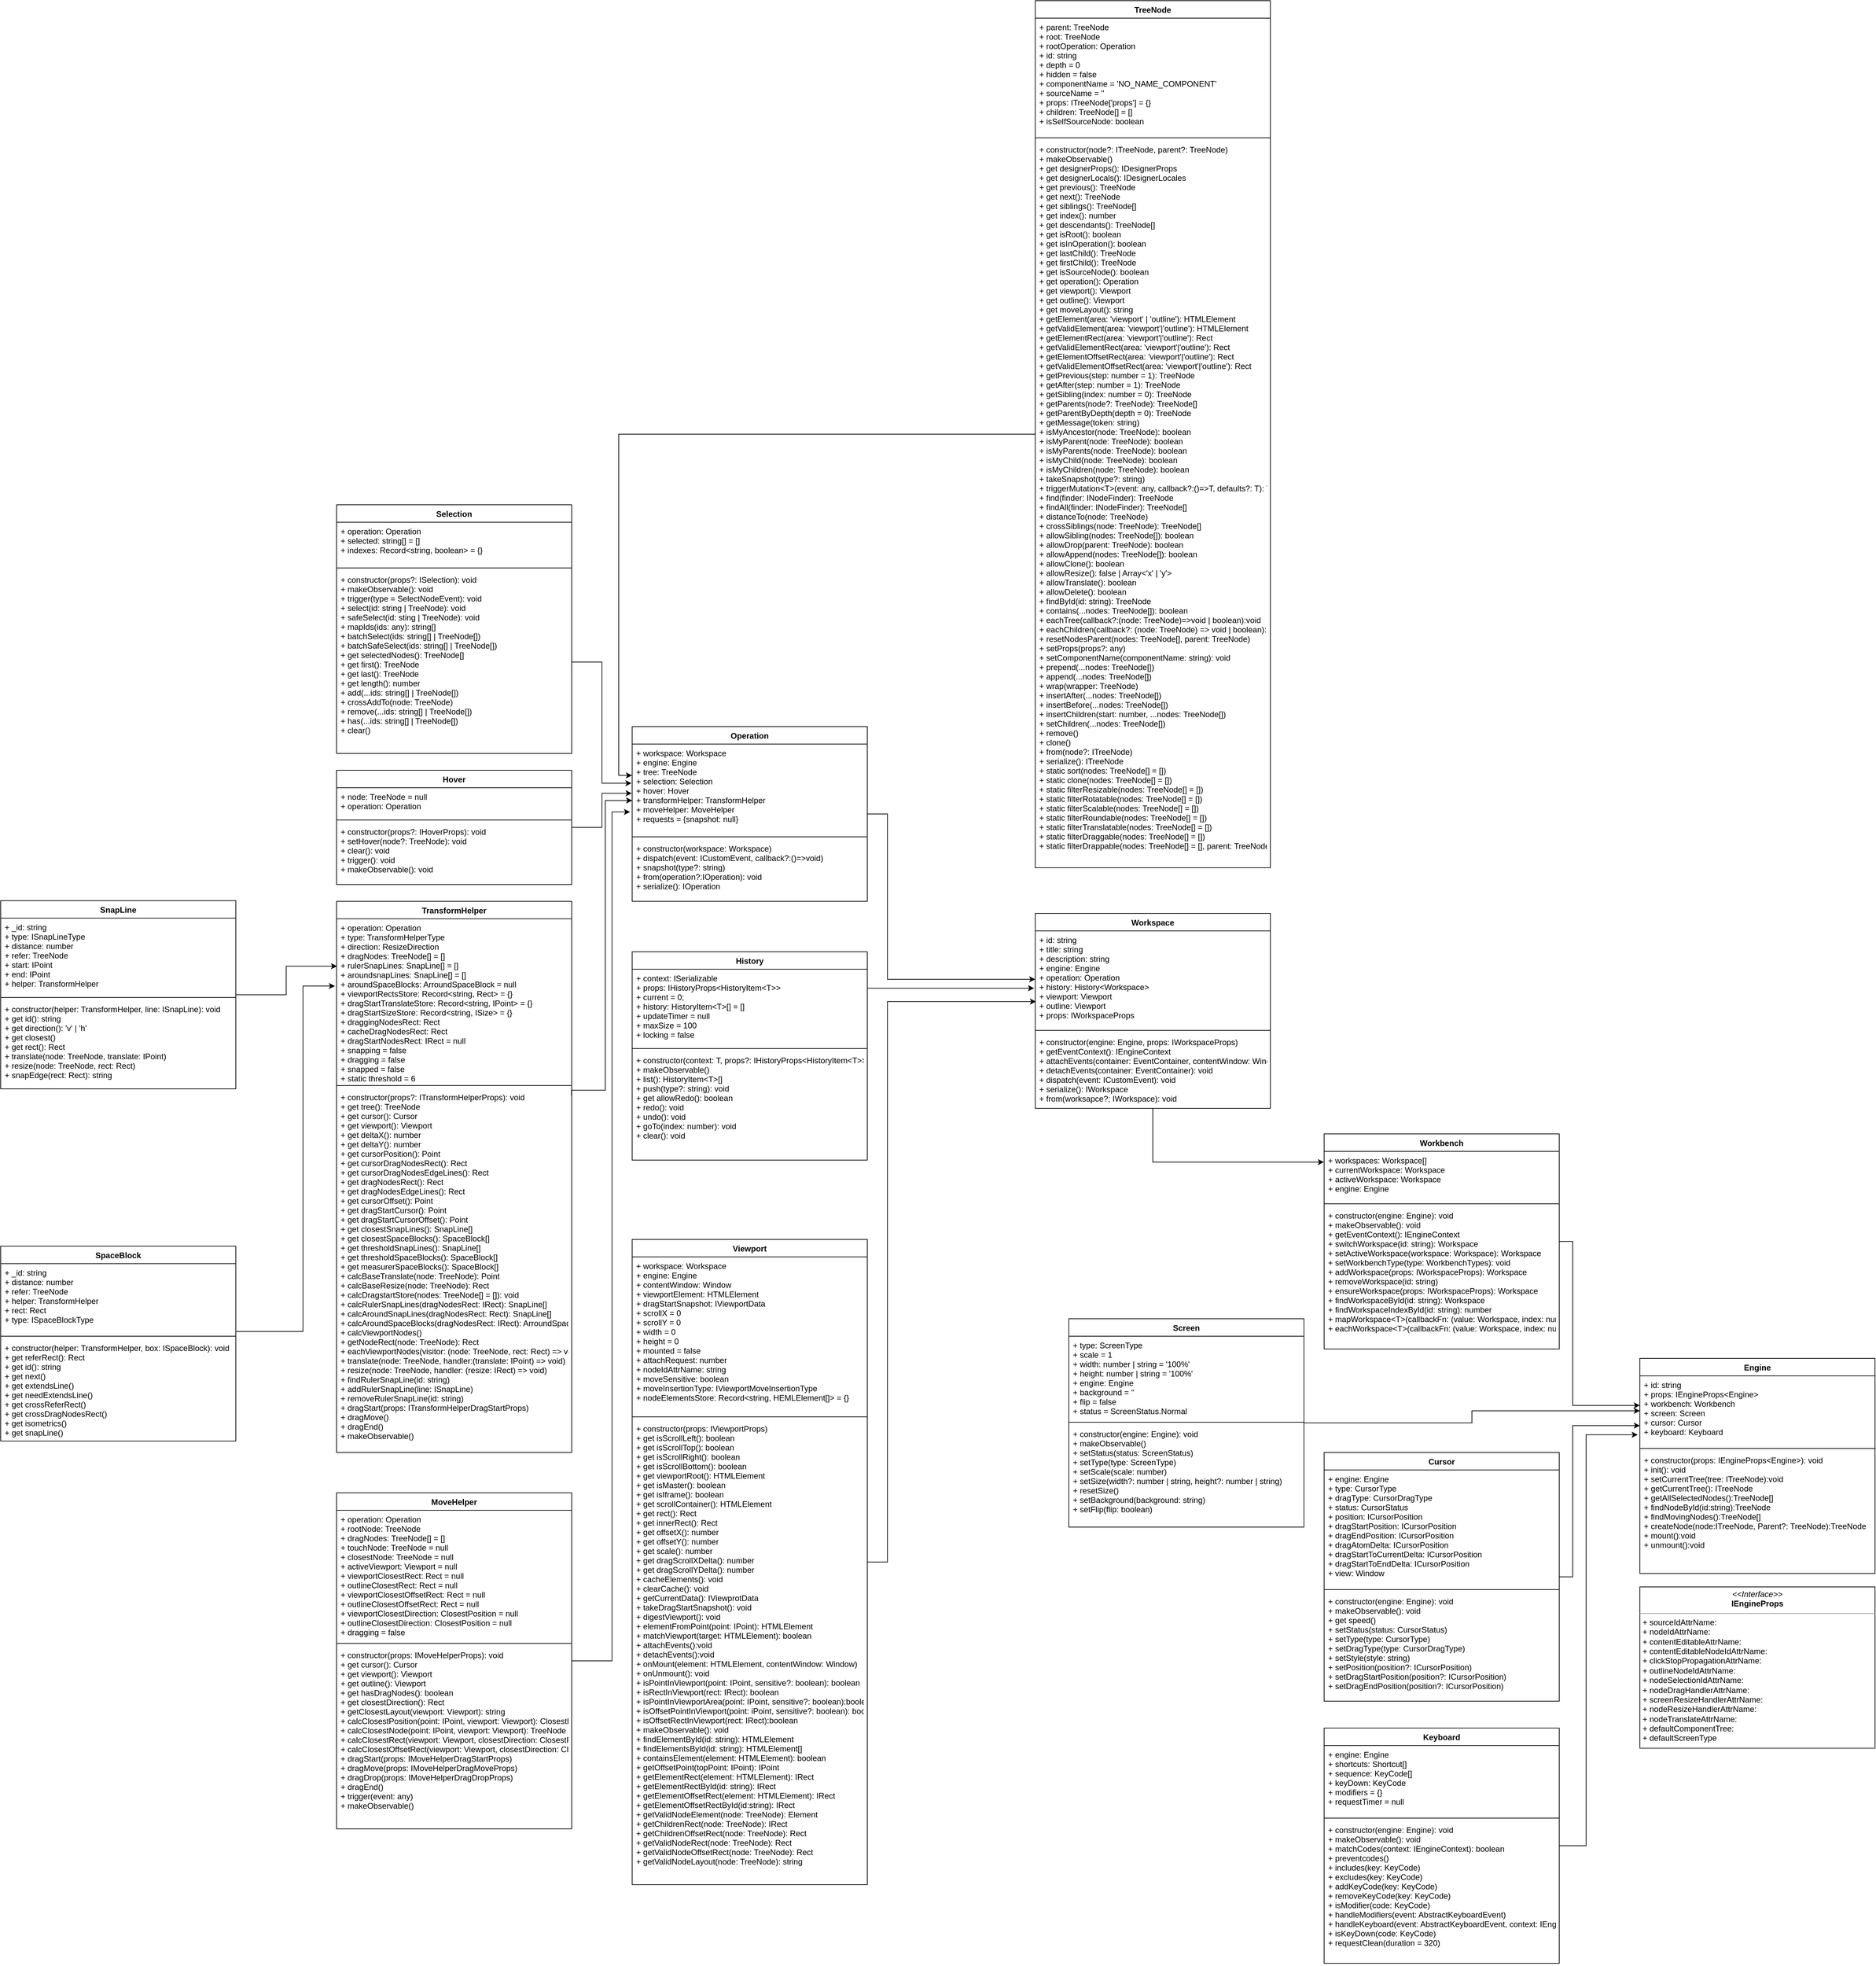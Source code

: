 <mxfile version="20.3.6" type="github">
  <diagram name="Page-1" id="c4acf3e9-155e-7222-9cf6-157b1a14988f">
    <mxGraphModel dx="4349" dy="1711" grid="1" gridSize="10" guides="1" tooltips="1" connect="1" arrows="1" fold="1" page="1" pageScale="1" pageWidth="850" pageHeight="1100" background="none" math="0" shadow="0">
      <root>
        <mxCell id="0" />
        <mxCell id="1" parent="0" />
        <mxCell id="-WdapCe2cPrzoG8TvZG--1" value="Engine" style="swimlane;fontStyle=1;align=center;verticalAlign=top;childLayout=stackLayout;horizontal=1;startSize=26;horizontalStack=0;resizeParent=1;resizeParentMax=0;resizeLast=0;collapsible=1;marginBottom=0;" parent="1" vertex="1">
          <mxGeometry x="-960" y="1000" width="350" height="320" as="geometry">
            <mxRectangle x="290" y="1270" width="80" height="30" as="alternateBounds" />
          </mxGeometry>
        </mxCell>
        <mxCell id="-WdapCe2cPrzoG8TvZG--2" value="+ id: string&#xa;+ props: IEngineProps&lt;Engine&gt;&#xa;+ workbench: Workbench&#xa;+ screen: Screen &#xa;+ cursor: Cursor&#xa;+ keyboard: Keyboard" style="text;strokeColor=none;fillColor=none;align=left;verticalAlign=top;spacingLeft=4;spacingRight=4;overflow=hidden;rotatable=0;points=[[0,0.5],[1,0.5]];portConstraint=eastwest;" parent="-WdapCe2cPrzoG8TvZG--1" vertex="1">
          <mxGeometry y="26" width="350" height="104" as="geometry" />
        </mxCell>
        <mxCell id="-WdapCe2cPrzoG8TvZG--3" value="" style="line;strokeWidth=1;fillColor=none;align=left;verticalAlign=middle;spacingTop=-1;spacingLeft=3;spacingRight=3;rotatable=0;labelPosition=right;points=[];portConstraint=eastwest;" parent="-WdapCe2cPrzoG8TvZG--1" vertex="1">
          <mxGeometry y="130" width="350" height="8" as="geometry" />
        </mxCell>
        <mxCell id="-WdapCe2cPrzoG8TvZG--4" value="+ constructor(props: IEngineProps&lt;Engine&gt;): void&#xa;+ init(): void&#xa;+ setCurrentTree(tree: ITreeNode):void&#xa;+ getCurrentTree(): ITreeNode&#xa;+ getAllSelectedNodes():TreeNode[]&#xa;+ findNodeById(id:string):TreeNode&#xa;+ findMovingNodes():TreeNode[]&#xa;+ createNode(node:ITreeNode, Parent?: TreeNode):TreeNode&#xa;+ mount():void&#xa;+ unmount():void" style="text;strokeColor=none;fillColor=none;align=left;verticalAlign=top;spacingLeft=4;spacingRight=4;overflow=hidden;rotatable=0;points=[[0,0.5],[1,0.5]];portConstraint=eastwest;" parent="-WdapCe2cPrzoG8TvZG--1" vertex="1">
          <mxGeometry y="138" width="350" height="182" as="geometry" />
        </mxCell>
        <mxCell id="-WdapCe2cPrzoG8TvZG--79" style="edgeStyle=orthogonalEdgeStyle;rounded=0;orthogonalLoop=1;jettySize=auto;html=1;entryX=0;entryY=0.423;entryDx=0;entryDy=0;entryPerimeter=0;" parent="1" source="-WdapCe2cPrzoG8TvZG--5" target="-WdapCe2cPrzoG8TvZG--2" edge="1">
          <mxGeometry relative="1" as="geometry">
            <Array as="points">
              <mxPoint x="-1060" y="826" />
              <mxPoint x="-1060" y="1070" />
            </Array>
          </mxGeometry>
        </mxCell>
        <mxCell id="-WdapCe2cPrzoG8TvZG--5" value="Workbench" style="swimlane;fontStyle=1;align=center;verticalAlign=top;childLayout=stackLayout;horizontal=1;startSize=26;horizontalStack=0;resizeParent=1;resizeParentMax=0;resizeLast=0;collapsible=1;marginBottom=0;" parent="1" vertex="1">
          <mxGeometry x="-1430" y="666" width="350" height="320" as="geometry">
            <mxRectangle x="290" y="1270" width="80" height="30" as="alternateBounds" />
          </mxGeometry>
        </mxCell>
        <mxCell id="-WdapCe2cPrzoG8TvZG--6" value="+ workspaces: Workspace[]&#xa;+ currentWorkspace: Workspace&#xa;+ activeWorkspace: Workspace&#xa;+ engine: Engine" style="text;strokeColor=none;fillColor=none;align=left;verticalAlign=top;spacingLeft=4;spacingRight=4;overflow=hidden;rotatable=0;points=[[0,0.5],[1,0.5]];portConstraint=eastwest;" parent="-WdapCe2cPrzoG8TvZG--5" vertex="1">
          <mxGeometry y="26" width="350" height="74" as="geometry" />
        </mxCell>
        <mxCell id="-WdapCe2cPrzoG8TvZG--7" value="" style="line;strokeWidth=1;fillColor=none;align=left;verticalAlign=middle;spacingTop=-1;spacingLeft=3;spacingRight=3;rotatable=0;labelPosition=right;points=[];portConstraint=eastwest;" parent="-WdapCe2cPrzoG8TvZG--5" vertex="1">
          <mxGeometry y="100" width="350" height="8" as="geometry" />
        </mxCell>
        <mxCell id="-WdapCe2cPrzoG8TvZG--8" value="+ constructor(engine: Engine): void&#xa;+ makeObservable(): void&#xa;+ getEventContext(): IEngineContext&#xa;+ switchWorkspace(id: string): Workspace&#xa;+ setActiveWorkspace(workspace: Workspace): Workspace&#xa;+ setWorkbenchType(type: WorkbenchTypes): void&#xa;+ addWorkspace(props: IWorkspaceProps): Workspace&#xa;+ removeWorkspace(id: string)&#xa;+ ensureWorkspace(props: IWorkspaceProps): Workspace&#xa;+ findWorkspaceById(id: string): Workspace&#xa;+ findWorkspaceIndexById(id: string): number&#xa;+ mapWorkspace&lt;T&gt;(callbackFn: (value: Workspace, index: number) =&gt; T): T[]&#xa;+ eachWorkspace&lt;T&gt;(callbackFn: (value: Workspace, index: number) =&gt; T)" style="text;strokeColor=none;fillColor=none;align=left;verticalAlign=top;spacingLeft=4;spacingRight=4;overflow=hidden;rotatable=0;points=[[0,0.5],[1,0.5]];portConstraint=eastwest;" parent="-WdapCe2cPrzoG8TvZG--5" vertex="1">
          <mxGeometry y="108" width="350" height="212" as="geometry" />
        </mxCell>
        <mxCell id="-WdapCe2cPrzoG8TvZG--50" style="edgeStyle=orthogonalEdgeStyle;rounded=0;orthogonalLoop=1;jettySize=auto;html=1;entryX=-0.001;entryY=0.216;entryDx=0;entryDy=0;entryPerimeter=0;" parent="1" source="-WdapCe2cPrzoG8TvZG--9" target="-WdapCe2cPrzoG8TvZG--6" edge="1">
          <mxGeometry relative="1" as="geometry" />
        </mxCell>
        <mxCell id="-WdapCe2cPrzoG8TvZG--9" value="Workspace" style="swimlane;fontStyle=1;align=center;verticalAlign=top;childLayout=stackLayout;horizontal=1;startSize=26;horizontalStack=0;resizeParent=1;resizeParentMax=0;resizeLast=0;collapsible=1;marginBottom=0;" parent="1" vertex="1">
          <mxGeometry x="-1860" y="338" width="350" height="290" as="geometry">
            <mxRectangle x="290" y="1270" width="80" height="30" as="alternateBounds" />
          </mxGeometry>
        </mxCell>
        <mxCell id="-WdapCe2cPrzoG8TvZG--10" value="+ id: string&#xa;+ title: string&#xa;+ description: string&#xa;+ engine: Engine&#xa;+ operation: Operation&#xa;+ history: History&lt;Workspace&gt;&#xa;+ viewport: Viewport&#xa;+ outline: Viewport&#xa;+ props: IWorkspaceProps" style="text;strokeColor=none;fillColor=none;align=left;verticalAlign=top;spacingLeft=4;spacingRight=4;overflow=hidden;rotatable=0;points=[[0,0.5],[1,0.5]];portConstraint=eastwest;" parent="-WdapCe2cPrzoG8TvZG--9" vertex="1">
          <mxGeometry y="26" width="350" height="144" as="geometry" />
        </mxCell>
        <mxCell id="-WdapCe2cPrzoG8TvZG--11" value="" style="line;strokeWidth=1;fillColor=none;align=left;verticalAlign=middle;spacingTop=-1;spacingLeft=3;spacingRight=3;rotatable=0;labelPosition=right;points=[];portConstraint=eastwest;" parent="-WdapCe2cPrzoG8TvZG--9" vertex="1">
          <mxGeometry y="170" width="350" height="8" as="geometry" />
        </mxCell>
        <mxCell id="-WdapCe2cPrzoG8TvZG--12" value="+ constructor(engine: Engine, props: IWorkspaceProps)&#xa;+ getEventContext(): IEngineContext&#xa;+ attachEvents(container: EventContainer, contentWindow: Window): void&#xa;+ detachEvents(container: EventContainer): void&#xa;+ dispatch(event: ICustomEvent): void&#xa;+ serialize(): IWorkspace&#xa;+ from(worksapce?; IWorkspace): void" style="text;strokeColor=none;fillColor=none;align=left;verticalAlign=top;spacingLeft=4;spacingRight=4;overflow=hidden;rotatable=0;points=[[0,0.5],[1,0.5]];portConstraint=eastwest;" parent="-WdapCe2cPrzoG8TvZG--9" vertex="1">
          <mxGeometry y="178" width="350" height="112" as="geometry" />
        </mxCell>
        <mxCell id="-WdapCe2cPrzoG8TvZG--48" style="edgeStyle=orthogonalEdgeStyle;rounded=0;orthogonalLoop=1;jettySize=auto;html=1;entryX=0.003;entryY=0.73;entryDx=0;entryDy=0;entryPerimeter=0;" parent="1" source="-WdapCe2cPrzoG8TvZG--13" target="-WdapCe2cPrzoG8TvZG--10" edge="1">
          <mxGeometry relative="1" as="geometry">
            <Array as="points">
              <mxPoint x="-2080" y="1303" />
              <mxPoint x="-2080" y="469" />
            </Array>
          </mxGeometry>
        </mxCell>
        <mxCell id="-WdapCe2cPrzoG8TvZG--13" value="Viewport" style="swimlane;fontStyle=1;align=center;verticalAlign=top;childLayout=stackLayout;horizontal=1;startSize=26;horizontalStack=0;resizeParent=1;resizeParentMax=0;resizeLast=0;collapsible=1;marginBottom=0;" parent="1" vertex="1">
          <mxGeometry x="-2460" y="823" width="350" height="960" as="geometry">
            <mxRectangle x="-2050" y="120" width="80" height="30" as="alternateBounds" />
          </mxGeometry>
        </mxCell>
        <mxCell id="-WdapCe2cPrzoG8TvZG--14" value="+ workspace: Workspace&#xa;+ engine: Engine&#xa;+ contentWindow: Window&#xa;+ viewportElement: HTMLElement&#xa;+ dragStartSnapshot: IViewportData&#xa;+ scrollX = 0&#xa;+ scrollY = 0&#xa;+ width = 0&#xa;+ height = 0&#xa;+ mounted = false&#xa;+ attachRequest: number&#xa;+ nodeIdAttrName: string&#xa;+ moveSensitive: boolean&#xa;+ moveInsertionType: IViewportMoveInsertionType&#xa;+ nodeElementsStore: Record&lt;string, HEMLElement[]&gt; = {}" style="text;strokeColor=none;fillColor=none;align=left;verticalAlign=top;spacingLeft=4;spacingRight=4;overflow=hidden;rotatable=0;points=[[0,0.5],[1,0.5]];portConstraint=eastwest;" parent="-WdapCe2cPrzoG8TvZG--13" vertex="1">
          <mxGeometry y="26" width="350" height="234" as="geometry" />
        </mxCell>
        <mxCell id="-WdapCe2cPrzoG8TvZG--15" value="" style="line;strokeWidth=1;fillColor=none;align=left;verticalAlign=middle;spacingTop=-1;spacingLeft=3;spacingRight=3;rotatable=0;labelPosition=right;points=[];portConstraint=eastwest;" parent="-WdapCe2cPrzoG8TvZG--13" vertex="1">
          <mxGeometry y="260" width="350" height="8" as="geometry" />
        </mxCell>
        <mxCell id="-WdapCe2cPrzoG8TvZG--16" value="+ constructor(props: IViewportProps)&#xa;+ get isScrollLeft(): boolean&#xa;+ get isScrollTop(): boolean&#xa;+ get isScrollRight(): boolean&#xa;+ get isScrollBottom(): boolean&#xa;+ get viewportRoot(): HTMLElement&#xa;+ get isMaster(): boolean&#xa;+ get isIframe(): boolean&#xa;+ get scrollContainer(): HTMLElement&#xa;+ get rect(): Rect&#xa;+ get innerRect(): Rect&#xa;+ get offsetX(): number&#xa;+ get offsetY(): number&#xa;+ get scale(): number&#xa;+ get dragScrollXDelta(): number&#xa;+ get dragScrollYDelta(): number&#xa;+ cacheElements(): void&#xa;+ clearCache(): void&#xa;+ getCurrentData(): IViewprotData&#xa;+ takeDragStartSnapshot(): void&#xa;+ digestViewport(): void&#xa;+ elementFromPoint(point: IPoint): HTMLElement&#xa;+ matchViewport(target: HTMLElement): boolean&#xa;+ attachEvents():void&#xa;+ detachEvents():void&#xa;+ onMount(element: HTMLElement, contentWindow: Window)&#xa;+ onUnmount(): void&#xa;+ isPointInViewport(point: IPoint, sensitive?: boolean): boolean&#xa;+ isRectInViewport(rect: IRect): boolean&#xa;+ isPointInViewportArea(point: IPoint, sensitive?: boolean):boolean&#xa;+ isOffsetPointInViewport(point: iPoint, sensitive?: boolean): boolean&#xa;+ isOffsetRectInViewport(rect: IRect):boolean&#xa;+ makeObservable(): void&#xa;+ findElementById(id: string): HTMLElement&#xa;+ findElementsById(id: string): HTMLElement[]&#xa;+ containsElement(element: HTMLElement): boolean&#xa;+ getOffsetPoint(topPoint: IPoint): IPoint&#xa;+ getElementRect(element: HTMLElement): IRect&#xa;+ getElementRectById(id: string): IRect&#xa;+ getElementOffsetRect(element: HTMLElement): IRect&#xa;+ getElementOffsetRectById(id:string): IRect&#xa;+ getValidNodeElement(node: TreeNode): Element&#xa;+ getChildrenRect(node: TreeNode): IRect&#xa;+ getChildrenOffsetRect(node: TreeNode): Rect&#xa;+ getValidNodeRect(node: TreeNode): Rect&#xa;+ getValidNodeOffsetRect(node: TreeNode): Rect&#xa;+ getValidNodeLayout(node: TreeNode): string" style="text;strokeColor=none;fillColor=none;align=left;verticalAlign=top;spacingLeft=4;spacingRight=4;overflow=hidden;rotatable=0;points=[[0,0.5],[1,0.5]];portConstraint=eastwest;" parent="-WdapCe2cPrzoG8TvZG--13" vertex="1">
          <mxGeometry y="268" width="350" height="692" as="geometry" />
        </mxCell>
        <mxCell id="-WdapCe2cPrzoG8TvZG--46" style="edgeStyle=orthogonalEdgeStyle;rounded=0;orthogonalLoop=1;jettySize=auto;html=1;entryX=0;entryY=0.5;entryDx=0;entryDy=0;" parent="1" source="-WdapCe2cPrzoG8TvZG--17" target="-WdapCe2cPrzoG8TvZG--10" edge="1">
          <mxGeometry relative="1" as="geometry">
            <Array as="points">
              <mxPoint x="-2080" y="190" />
              <mxPoint x="-2080" y="436" />
            </Array>
          </mxGeometry>
        </mxCell>
        <mxCell id="-WdapCe2cPrzoG8TvZG--17" value="Operation" style="swimlane;fontStyle=1;align=center;verticalAlign=top;childLayout=stackLayout;horizontal=1;startSize=26;horizontalStack=0;resizeParent=1;resizeParentMax=0;resizeLast=0;collapsible=1;marginBottom=0;" parent="1" vertex="1">
          <mxGeometry x="-2460" y="60" width="350" height="260" as="geometry">
            <mxRectangle x="290" y="1270" width="80" height="30" as="alternateBounds" />
          </mxGeometry>
        </mxCell>
        <mxCell id="-WdapCe2cPrzoG8TvZG--18" value="+ workspace: Workspace&#xa;+ engine: Engine&#xa;+ tree: TreeNode&#xa;+ selection: Selection&#xa;+ hover: Hover&#xa;+ transformHelper: TransformHelper&#xa;+ moveHelper: MoveHelper&#xa;+ requests = {snapshot: null}" style="text;strokeColor=none;fillColor=none;align=left;verticalAlign=top;spacingLeft=4;spacingRight=4;overflow=hidden;rotatable=0;points=[[0,0.5],[1,0.5]];portConstraint=eastwest;" parent="-WdapCe2cPrzoG8TvZG--17" vertex="1">
          <mxGeometry y="26" width="350" height="134" as="geometry" />
        </mxCell>
        <mxCell id="-WdapCe2cPrzoG8TvZG--19" value="" style="line;strokeWidth=1;fillColor=none;align=left;verticalAlign=middle;spacingTop=-1;spacingLeft=3;spacingRight=3;rotatable=0;labelPosition=right;points=[];portConstraint=eastwest;" parent="-WdapCe2cPrzoG8TvZG--17" vertex="1">
          <mxGeometry y="160" width="350" height="8" as="geometry" />
        </mxCell>
        <mxCell id="-WdapCe2cPrzoG8TvZG--20" value="+ constructor(workspace: Workspace)&#xa;+ dispatch(event: ICustomEvent, callback?:()=&gt;void)&#xa;+ snapshot(type?: string)&#xa;+ from(operation?:IOperation): void&#xa;+ serialize(): IOperation" style="text;strokeColor=none;fillColor=none;align=left;verticalAlign=top;spacingLeft=4;spacingRight=4;overflow=hidden;rotatable=0;points=[[0,0.5],[1,0.5]];portConstraint=eastwest;" parent="-WdapCe2cPrzoG8TvZG--17" vertex="1">
          <mxGeometry y="168" width="350" height="92" as="geometry" />
        </mxCell>
        <mxCell id="-WdapCe2cPrzoG8TvZG--47" style="edgeStyle=orthogonalEdgeStyle;rounded=0;orthogonalLoop=1;jettySize=auto;html=1;entryX=-0.005;entryY=0.592;entryDx=0;entryDy=0;entryPerimeter=0;" parent="1" source="-WdapCe2cPrzoG8TvZG--21" target="-WdapCe2cPrzoG8TvZG--10" edge="1">
          <mxGeometry relative="1" as="geometry">
            <Array as="points">
              <mxPoint x="-1985" y="450" />
            </Array>
          </mxGeometry>
        </mxCell>
        <mxCell id="-WdapCe2cPrzoG8TvZG--21" value="History" style="swimlane;fontStyle=1;align=center;verticalAlign=top;childLayout=stackLayout;horizontal=1;startSize=26;horizontalStack=0;resizeParent=1;resizeParentMax=0;resizeLast=0;collapsible=1;marginBottom=0;" parent="1" vertex="1">
          <mxGeometry x="-2460" y="395" width="350" height="310" as="geometry">
            <mxRectangle x="290" y="1270" width="80" height="30" as="alternateBounds" />
          </mxGeometry>
        </mxCell>
        <mxCell id="-WdapCe2cPrzoG8TvZG--22" value="+ context: ISerializable&#xa;+ props: IHistoryProps&lt;HistoryItem&lt;T&gt;&gt;&#xa;+ current = 0;&#xa;+ history: HistoryItem&lt;T&gt;[] = []&#xa;+ updateTimer = null&#xa;+ maxSize = 100&#xa;+ locking = false" style="text;strokeColor=none;fillColor=none;align=left;verticalAlign=top;spacingLeft=4;spacingRight=4;overflow=hidden;rotatable=0;points=[[0,0.5],[1,0.5]];portConstraint=eastwest;" parent="-WdapCe2cPrzoG8TvZG--21" vertex="1">
          <mxGeometry y="26" width="350" height="114" as="geometry" />
        </mxCell>
        <mxCell id="-WdapCe2cPrzoG8TvZG--23" value="" style="line;strokeWidth=1;fillColor=none;align=left;verticalAlign=middle;spacingTop=-1;spacingLeft=3;spacingRight=3;rotatable=0;labelPosition=right;points=[];portConstraint=eastwest;" parent="-WdapCe2cPrzoG8TvZG--21" vertex="1">
          <mxGeometry y="140" width="350" height="8" as="geometry" />
        </mxCell>
        <mxCell id="-WdapCe2cPrzoG8TvZG--24" value="+ constructor(context: T, props?: IHistoryProps&lt;HistoryItem&lt;T&gt;&gt;)&#xa;+ makeObservable()&#xa;+ list(): HistoryItem&lt;T&gt;[]&#xa;+ push(type?: string): void&#xa;+ get allowRedo(): boolean&#xa;+ redo(): void&#xa;+ undo(): void&#xa;+ goTo(index: number): void&#xa;+ clear(): void" style="text;strokeColor=none;fillColor=none;align=left;verticalAlign=top;spacingLeft=4;spacingRight=4;overflow=hidden;rotatable=0;points=[[0,0.5],[1,0.5]];portConstraint=eastwest;" parent="-WdapCe2cPrzoG8TvZG--21" vertex="1">
          <mxGeometry y="148" width="350" height="162" as="geometry" />
        </mxCell>
        <mxCell id="-WdapCe2cPrzoG8TvZG--78" style="edgeStyle=orthogonalEdgeStyle;rounded=0;orthogonalLoop=1;jettySize=auto;html=1;entryX=-0.001;entryY=0.348;entryDx=0;entryDy=0;entryPerimeter=0;" parent="1" source="-WdapCe2cPrzoG8TvZG--25" target="-WdapCe2cPrzoG8TvZG--18" edge="1">
          <mxGeometry relative="1" as="geometry" />
        </mxCell>
        <mxCell id="-WdapCe2cPrzoG8TvZG--25" value="TreeNode" style="swimlane;fontStyle=1;align=center;verticalAlign=top;childLayout=stackLayout;horizontal=1;startSize=26;horizontalStack=0;resizeParent=1;resizeParentMax=0;resizeLast=0;collapsible=1;marginBottom=0;" parent="1" vertex="1">
          <mxGeometry x="-1860" y="-1020" width="350" height="1290" as="geometry">
            <mxRectangle x="290" y="1270" width="80" height="30" as="alternateBounds" />
          </mxGeometry>
        </mxCell>
        <mxCell id="-WdapCe2cPrzoG8TvZG--26" value="+ parent: TreeNode&#xa;+ root: TreeNode&#xa;+ rootOperation: Operation&#xa;+ id: string&#xa;+ depth = 0&#xa;+ hidden = false&#xa;+ componentName = &#39;NO_NAME_COMPONENT&#39;&#xa;+ sourceName = &#39;&#39;&#xa;+ props: ITreeNode[&#39;props&#39;] = {}&#xa;+ children: TreeNode[] = []&#xa;+ isSelfSourceNode: boolean" style="text;strokeColor=none;fillColor=none;align=left;verticalAlign=top;spacingLeft=4;spacingRight=4;overflow=hidden;rotatable=0;points=[[0,0.5],[1,0.5]];portConstraint=eastwest;" parent="-WdapCe2cPrzoG8TvZG--25" vertex="1">
          <mxGeometry y="26" width="350" height="174" as="geometry" />
        </mxCell>
        <mxCell id="-WdapCe2cPrzoG8TvZG--27" value="" style="line;strokeWidth=1;fillColor=none;align=left;verticalAlign=middle;spacingTop=-1;spacingLeft=3;spacingRight=3;rotatable=0;labelPosition=right;points=[];portConstraint=eastwest;" parent="-WdapCe2cPrzoG8TvZG--25" vertex="1">
          <mxGeometry y="200" width="350" height="8" as="geometry" />
        </mxCell>
        <mxCell id="-WdapCe2cPrzoG8TvZG--28" value="+ constructor(node?: ITreeNode, parent?: TreeNode)&#xa;+ makeObservable()&#xa;+ get designerProps(): IDesignerProps&#xa;+ get designerLocals(): IDesignerLocales&#xa;+ get previous(): TreeNode&#xa;+ get next(): TreeNode&#xa;+ get siblings(): TreeNode[]&#xa;+ get index(): number&#xa;+ get descendants(): TreeNode[]&#xa;+ get isRoot(): boolean&#xa;+ get isInOperation(): boolean&#xa;+ get lastChild(): TreeNode&#xa;+ get firstChild(): TreeNode&#xa;+ get isSourceNode(): boolean&#xa;+ get operation(): Operation&#xa;+ get viewport(): Viewport&#xa;+ get outline(): Viewport&#xa;+ get moveLayout(): string&#xa;+ getElement(area: &#39;viewport&#39; | &#39;outline&#39;): HTMLElement&#xa;+ getValidElement(area: &#39;viewport&#39;|&#39;outline&#39;): HTMLElement&#xa;+ getElementRect(area: &#39;viewport&#39;|&#39;outline&#39;): Rect&#xa;+ getValidElementRect(area: &#39;viewport&#39;|&#39;outline&#39;): Rect&#xa;+ getElementOffsetRect(area: &#39;viewport&#39;|&#39;outline&#39;): Rect&#xa;+ getValidElementOffsetRect(area: &#39;viewport&#39;|&#39;outline&#39;): Rect&#xa;+ getPrevious(step: number = 1): TreeNode&#xa;+ getAfter(step: number = 1): TreeNode&#xa;+ getSibling(index: number = 0): TreeNode&#xa;+ getParents(node?: TreeNode): TreeNode[]&#xa;+ getParentByDepth(depth = 0): TreeNode&#xa;+ getMessage(token: string)&#xa;+ isMyAncestor(node: TreeNode): boolean&#xa;+ isMyParent(node: TreeNode): boolean&#xa;+ isMyParents(node: TreeNode): boolean&#xa;+ isMyChild(node: TreeNode): boolean&#xa;+ isMyChildren(node: TreeNode): boolean&#xa;+ takeSnapshot(type?: string)&#xa;+ triggerMutation&lt;T&gt;(event: any, callback?:()=&gt;T, defaults?: T): T&#xa;+ find(finder: INodeFinder): TreeNode&#xa;+ findAll(finder: INodeFinder): TreeNode[]&#xa;+ distanceTo(node: TreeNode)&#xa;+ crossSiblings(node: TreeNode): TreeNode[]&#xa;+ allowSibling(nodes: TreeNode[]): boolean&#xa;+ allowDrop(parent: TreeNode): boolean&#xa;+ allowAppend(nodes: TreeNode[]): boolean&#xa;+ allowClone(): boolean&#xa;+ allowResize(): false | Array&lt;&#39;x&#39; | &#39;y&#39;&gt;&#xa;+ allowTranslate(): boolean&#xa;+ allowDelete(): boolean&#xa;+ findById(id: string): TreeNode&#xa;+ contains(...nodes: TreeNode[]): boolean&#xa;+ eachTree(callback?:(node: TreeNode)=&gt;void | boolean):void&#xa;+ eachChildren(callback?: (node: TreeNode) =&gt; void | boolean): void&#xa;+ resetNodesParent(nodes: TreeNode[], parent: TreeNode)&#xa;+ setProps(props?: any)&#xa;+ setComponentName(componentName: string): void&#xa;+ prepend(...nodes: TreeNode[])&#xa;+ append(...nodes: TreeNode[])&#xa;+ wrap(wrapper: TreeNode)&#xa;+ insertAfter(...nodes: TreeNode[])&#xa;+ insertBefore(...nodes: TreeNode[])&#xa;+ insertChildren(start: number, ...nodes: TreeNode[])&#xa;+ setChildren(...nodes: TreeNode[])&#xa;+ remove()&#xa;+ clone()&#xa;+ from(node?: ITreeNode)&#xa;+ serialize(): ITreeNode&#xa;+ static sort(nodes: TreeNode[] = [])&#xa;+ static clone(nodes: TreeNode[] = [])&#xa;+ static filterResizable(nodes: TreeNode[] = [])&#xa;+ static filterRotatable(nodes: TreeNode[] = [])&#xa;+ static filterScalable(nodes: TreeNode[] = [])&#xa;+ static filterRoundable(nodes: TreeNode[] = [])&#xa;+ static filterTranslatable(nodes: TreeNode[] = [])&#xa;+ static filterDraggable(nodes: TreeNode[] = [])&#xa;+ static filterDrappable(nodes: TreeNode[] = [], parent: TreeNode)" style="text;strokeColor=none;fillColor=none;align=left;verticalAlign=top;spacingLeft=4;spacingRight=4;overflow=hidden;rotatable=0;points=[[0,0.5],[1,0.5]];portConstraint=eastwest;" parent="-WdapCe2cPrzoG8TvZG--25" vertex="1">
          <mxGeometry y="208" width="350" height="1082" as="geometry" />
        </mxCell>
        <mxCell id="-WdapCe2cPrzoG8TvZG--29" value="Selection" style="swimlane;fontStyle=1;align=center;verticalAlign=top;childLayout=stackLayout;horizontal=1;startSize=26;horizontalStack=0;resizeParent=1;resizeParentMax=0;resizeLast=0;collapsible=1;marginBottom=0;" parent="1" vertex="1">
          <mxGeometry x="-2900" y="-270" width="350" height="370" as="geometry">
            <mxRectangle x="290" y="1270" width="80" height="30" as="alternateBounds" />
          </mxGeometry>
        </mxCell>
        <mxCell id="-WdapCe2cPrzoG8TvZG--30" value="+ operation: Operation&#xa;+ selected: string[] = []&#xa;+ indexes: Record&lt;string, boolean&gt; = {}" style="text;strokeColor=none;fillColor=none;align=left;verticalAlign=top;spacingLeft=4;spacingRight=4;overflow=hidden;rotatable=0;points=[[0,0.5],[1,0.5]];portConstraint=eastwest;" parent="-WdapCe2cPrzoG8TvZG--29" vertex="1">
          <mxGeometry y="26" width="350" height="64" as="geometry" />
        </mxCell>
        <mxCell id="-WdapCe2cPrzoG8TvZG--31" value="" style="line;strokeWidth=1;fillColor=none;align=left;verticalAlign=middle;spacingTop=-1;spacingLeft=3;spacingRight=3;rotatable=0;labelPosition=right;points=[];portConstraint=eastwest;" parent="-WdapCe2cPrzoG8TvZG--29" vertex="1">
          <mxGeometry y="90" width="350" height="8" as="geometry" />
        </mxCell>
        <mxCell id="-WdapCe2cPrzoG8TvZG--32" value="+ constructor(props?: ISelection): void&#xa;+ makeObservable(): void&#xa;+ trigger(type = SelectNodeEvent): void&#xa;+ select(id: string | TreeNode): void&#xa;+ safeSelect(id: sting | TreeNode): void&#xa;+ mapIds(ids: any): string[]&#xa;+ batchSelect(ids: string[] | TreeNode[])&#xa;+ batchSafeSelect(ids: string[] | TreeNode[])&#xa;+ get selectedNodes(): TreeNode[]&#xa;+ get first(): TreeNode&#xa;+ get last(): TreeNode&#xa;+ get length(): number&#xa;+ add(...ids: string[] | TreeNode[])&#xa;+ crossAddTo(node: TreeNode)&#xa;+ remove(...ids: string[] | TreeNode[])&#xa;+ has(...ids: string[] | TreeNode[])&#xa;+ clear()&#xa;" style="text;strokeColor=none;fillColor=none;align=left;verticalAlign=top;spacingLeft=4;spacingRight=4;overflow=hidden;rotatable=0;points=[[0,0.5],[1,0.5]];portConstraint=eastwest;" parent="-WdapCe2cPrzoG8TvZG--29" vertex="1">
          <mxGeometry y="98" width="350" height="272" as="geometry" />
        </mxCell>
        <mxCell id="-WdapCe2cPrzoG8TvZG--42" style="edgeStyle=orthogonalEdgeStyle;rounded=0;orthogonalLoop=1;jettySize=auto;html=1;entryX=-0.002;entryY=0.547;entryDx=0;entryDy=0;entryPerimeter=0;" parent="1" source="-WdapCe2cPrzoG8TvZG--33" target="-WdapCe2cPrzoG8TvZG--18" edge="1">
          <mxGeometry relative="1" as="geometry" />
        </mxCell>
        <mxCell id="-WdapCe2cPrzoG8TvZG--33" value="Hover" style="swimlane;fontStyle=1;align=center;verticalAlign=top;childLayout=stackLayout;horizontal=1;startSize=26;horizontalStack=0;resizeParent=1;resizeParentMax=0;resizeLast=0;collapsible=1;marginBottom=0;" parent="1" vertex="1">
          <mxGeometry x="-2900" y="125" width="350" height="170" as="geometry">
            <mxRectangle x="290" y="1270" width="80" height="30" as="alternateBounds" />
          </mxGeometry>
        </mxCell>
        <mxCell id="-WdapCe2cPrzoG8TvZG--34" value="+ node: TreeNode = null&#xa;+ operation: Operation" style="text;strokeColor=none;fillColor=none;align=left;verticalAlign=top;spacingLeft=4;spacingRight=4;overflow=hidden;rotatable=0;points=[[0,0.5],[1,0.5]];portConstraint=eastwest;" parent="-WdapCe2cPrzoG8TvZG--33" vertex="1">
          <mxGeometry y="26" width="350" height="44" as="geometry" />
        </mxCell>
        <mxCell id="-WdapCe2cPrzoG8TvZG--35" value="" style="line;strokeWidth=1;fillColor=none;align=left;verticalAlign=middle;spacingTop=-1;spacingLeft=3;spacingRight=3;rotatable=0;labelPosition=right;points=[];portConstraint=eastwest;" parent="-WdapCe2cPrzoG8TvZG--33" vertex="1">
          <mxGeometry y="70" width="350" height="8" as="geometry" />
        </mxCell>
        <mxCell id="-WdapCe2cPrzoG8TvZG--36" value="+ constructor(props?: IHoverProps): void&#xa;+ setHover(node?: TreeNode): void&#xa;+ clear(): void&#xa;+ trigger(): void&#xa;+ makeObservable(): void&#xa;&#xa;" style="text;strokeColor=none;fillColor=none;align=left;verticalAlign=top;spacingLeft=4;spacingRight=4;overflow=hidden;rotatable=0;points=[[0,0.5],[1,0.5]];portConstraint=eastwest;" parent="-WdapCe2cPrzoG8TvZG--33" vertex="1">
          <mxGeometry y="78" width="350" height="92" as="geometry" />
        </mxCell>
        <mxCell id="-WdapCe2cPrzoG8TvZG--44" style="edgeStyle=orthogonalEdgeStyle;rounded=0;orthogonalLoop=1;jettySize=auto;html=1;entryX=0;entryY=0.627;entryDx=0;entryDy=0;entryPerimeter=0;exitX=0.999;exitY=0.02;exitDx=0;exitDy=0;exitPerimeter=0;" parent="1" source="-WdapCe2cPrzoG8TvZG--40" target="-WdapCe2cPrzoG8TvZG--18" edge="1">
          <mxGeometry relative="1" as="geometry">
            <Array as="points">
              <mxPoint x="-2550" y="601" />
              <mxPoint x="-2500" y="601" />
              <mxPoint x="-2500" y="170" />
            </Array>
          </mxGeometry>
        </mxCell>
        <mxCell id="-WdapCe2cPrzoG8TvZG--37" value="TransformHelper" style="swimlane;fontStyle=1;align=center;verticalAlign=top;childLayout=stackLayout;horizontal=1;startSize=26;horizontalStack=0;resizeParent=1;resizeParentMax=0;resizeLast=0;collapsible=1;marginBottom=0;" parent="1" vertex="1">
          <mxGeometry x="-2900" y="320" width="350" height="820" as="geometry">
            <mxRectangle x="290" y="1270" width="80" height="30" as="alternateBounds" />
          </mxGeometry>
        </mxCell>
        <mxCell id="-WdapCe2cPrzoG8TvZG--38" value="+ operation: Operation&#xa;+ type: TransformHelperType&#xa;+ direction: ResizeDirection&#xa;+ dragNodes: TreeNode[] = []&#xa;+ rulerSnapLines: SnapLine[] = []&#xa;+ aroundsnapLines: SnapLine[] = []&#xa;+ aroundSpaceBlocks: ArroundSpaceBlock = null&#xa;+ viewportRectsStore: Record&lt;string, Rect&gt; = {}&#xa;+ dragStartTranslateStore: Record&lt;string, IPoint&gt; = {}&#xa;+ dragStartSizeStore: Record&lt;string, ISize&gt; = {}&#xa;+ draggingNodesRect: Rect&#xa;+ cacheDragNodesRect: Rect&#xa;+ dragStartNodesRect: IRect = null&#xa;+ snapping = false&#xa;+ dragging = false&#xa;+ snapped = false&#xa;+ static threshold = 6" style="text;strokeColor=none;fillColor=none;align=left;verticalAlign=top;spacingLeft=4;spacingRight=4;overflow=hidden;rotatable=0;points=[[0,0.5],[1,0.5]];portConstraint=eastwest;" parent="-WdapCe2cPrzoG8TvZG--37" vertex="1">
          <mxGeometry y="26" width="350" height="244" as="geometry" />
        </mxCell>
        <mxCell id="-WdapCe2cPrzoG8TvZG--39" value="" style="line;strokeWidth=1;fillColor=none;align=left;verticalAlign=middle;spacingTop=-1;spacingLeft=3;spacingRight=3;rotatable=0;labelPosition=right;points=[];portConstraint=eastwest;" parent="-WdapCe2cPrzoG8TvZG--37" vertex="1">
          <mxGeometry y="270" width="350" height="8" as="geometry" />
        </mxCell>
        <mxCell id="-WdapCe2cPrzoG8TvZG--40" value="+ constructor(props?: ITransformHelperProps): void&#xa;+ get tree(): TreeNode&#xa;+ get cursor(): Cursor&#xa;+ get viewport(): Viewport&#xa;+ get deltaX(): number&#xa;+ get deltaY(): number&#xa;+ get cursorPosition(): Point&#xa;+ get cursorDragNodesRect(): Rect&#xa;+ get cursorDragNodesEdgeLines(): Rect&#xa;+ get dragNodesRect(): Rect&#xa;+ get dragNodesEdgeLines(): Rect&#xa;+ get cursorOffset(): Point&#xa;+ get dragStartCursor(): Point&#xa;+ get dragStartCursorOffset(): Point&#xa;+ get closestSnapLines(): SnapLine[]&#xa;+ get closestSpaceBlocks(): SpaceBlock[]&#xa;+ get thresholdSnapLines(): SnapLine[]&#xa;+ get thresholdSpaceBlocks(): SpaceBlock[]&#xa;+ get measurerSpaceBlocks(): SpaceBlock[]&#xa;+ calcBaseTranslate(node: TreeNode): Point&#xa;+ calcBaseResize(node: TreeNode): Rect&#xa;+ calcDragstartStore(nodes: TreeNode[] = []): void&#xa;+ calcRulerSnapLines(dragNodesRect: IRect): SnapLine[]&#xa;+ calcAroundSnapLines(dragNodesRect: Rect): SnapLine[]&#xa;+ calcAroundSpaceBlocks(dragNodesRect: IRect): ArroundSpaceBlock&#xa;+ calcViewportNodes()&#xa;+ getNodeRect(node: TreeNode): Rect&#xa;+ eachViewportNodes(visitor: (node: TreeNode, rect: Rect) =&gt; void)&#xa;+ translate(node: TreeNode, handler:(translate: IPoint) =&gt; void)&#xa;+ resize(node: TreeNode, handler: (resize: IRect) =&gt; void)&#xa;+ findRulerSnapLine(id: string)&#xa;+ addRulerSnapLine(line: ISnapLine)&#xa;+ removeRulerSnapLine(id: string)&#xa;+ dragStart(props: ITransformHelperDragStartProps)&#xa;+ dragMove()&#xa;+ dragEnd()&#xa;+ makeObservable()&#xa;&#xa;&#xa;" style="text;strokeColor=none;fillColor=none;align=left;verticalAlign=top;spacingLeft=4;spacingRight=4;overflow=hidden;rotatable=0;points=[[0,0.5],[1,0.5]];portConstraint=eastwest;" parent="-WdapCe2cPrzoG8TvZG--37" vertex="1">
          <mxGeometry y="278" width="350" height="542" as="geometry" />
        </mxCell>
        <mxCell id="-WdapCe2cPrzoG8TvZG--41" style="edgeStyle=orthogonalEdgeStyle;rounded=0;orthogonalLoop=1;jettySize=auto;html=1;entryX=-0.003;entryY=0.435;entryDx=0;entryDy=0;entryPerimeter=0;" parent="1" source="-WdapCe2cPrzoG8TvZG--32" target="-WdapCe2cPrzoG8TvZG--18" edge="1">
          <mxGeometry relative="1" as="geometry">
            <mxPoint x="-2500" y="-36" as="targetPoint" />
          </mxGeometry>
        </mxCell>
        <mxCell id="-WdapCe2cPrzoG8TvZG--56" style="edgeStyle=orthogonalEdgeStyle;rounded=0;orthogonalLoop=1;jettySize=auto;html=1;entryX=-0.009;entryY=0.754;entryDx=0;entryDy=0;entryPerimeter=0;" parent="1" source="-WdapCe2cPrzoG8TvZG--52" target="-WdapCe2cPrzoG8TvZG--18" edge="1">
          <mxGeometry relative="1" as="geometry">
            <Array as="points">
              <mxPoint x="-2490" y="1450" />
              <mxPoint x="-2490" y="187" />
            </Array>
          </mxGeometry>
        </mxCell>
        <mxCell id="-WdapCe2cPrzoG8TvZG--52" value="MoveHelper" style="swimlane;fontStyle=1;align=center;verticalAlign=top;childLayout=stackLayout;horizontal=1;startSize=26;horizontalStack=0;resizeParent=1;resizeParentMax=0;resizeLast=0;collapsible=1;marginBottom=0;" parent="1" vertex="1">
          <mxGeometry x="-2900" y="1200" width="350" height="500" as="geometry">
            <mxRectangle x="290" y="1270" width="80" height="30" as="alternateBounds" />
          </mxGeometry>
        </mxCell>
        <mxCell id="-WdapCe2cPrzoG8TvZG--53" value="+ operation: Operation&#xa;+ rootNode: TreeNode&#xa;+ dragNodes: TreeNode[] = []&#xa;+ touchNode: TreeNode = null&#xa;+ closestNode: TreeNode = null&#xa;+ activeViewport: Viewport = null&#xa;+ viewportClosestRect: Rect = null&#xa;+ outlineClosestRect: Rect = null&#xa;+ viewportClosestOffsetRect: Rect = null&#xa;+ outlineClosestOffsetRect: Rect = null&#xa;+ viewportClosestDirection: ClosestPosition = null&#xa;+ outlineClosestDirection: ClosestPosition = null&#xa;+ dragging = false" style="text;strokeColor=none;fillColor=none;align=left;verticalAlign=top;spacingLeft=4;spacingRight=4;overflow=hidden;rotatable=0;points=[[0,0.5],[1,0.5]];portConstraint=eastwest;" parent="-WdapCe2cPrzoG8TvZG--52" vertex="1">
          <mxGeometry y="26" width="350" height="194" as="geometry" />
        </mxCell>
        <mxCell id="-WdapCe2cPrzoG8TvZG--54" value="" style="line;strokeWidth=1;fillColor=none;align=left;verticalAlign=middle;spacingTop=-1;spacingLeft=3;spacingRight=3;rotatable=0;labelPosition=right;points=[];portConstraint=eastwest;" parent="-WdapCe2cPrzoG8TvZG--52" vertex="1">
          <mxGeometry y="220" width="350" height="8" as="geometry" />
        </mxCell>
        <mxCell id="-WdapCe2cPrzoG8TvZG--55" value="+ constructor(props: IMoveHelperProps): void&#xa;+ get cursor(): Cursor&#xa;+ get viewport(): Viewport &#xa;+ get outline(): Viewport&#xa;+ get hasDragNodes(): boolean&#xa;+ get closestDirection(): Rect&#xa;+ getClosestLayout(viewport: Viewport): string&#xa;+ calcClosestPosition(point: IPoint, viewport: Viewport): ClosestPosition&#xa;+ calcClosestNode(point: IPoint, viewport: Viewport): TreeNode&#xa;+ calcClosestRect(viewport: Viewport, closestDirection: ClosestPosition): Rect&#xa;+ calcClosestOffsetRect(viewport: Viewport, closestDirection: ClosestDirection): Rect&#xa;+ dragStart(props: IMoveHelperDragStartProps)&#xa;+ dragMove(props: IMoveHelperDragMoveProps)&#xa;+ dragDrop(props: IMoveHelperDragDropProps)&#xa;+ dragEnd()&#xa;+ trigger(event: any)&#xa;+ makeObservable()&#xa;&#xa;&#xa;" style="text;strokeColor=none;fillColor=none;align=left;verticalAlign=top;spacingLeft=4;spacingRight=4;overflow=hidden;rotatable=0;points=[[0,0.5],[1,0.5]];portConstraint=eastwest;" parent="-WdapCe2cPrzoG8TvZG--52" vertex="1">
          <mxGeometry y="228" width="350" height="272" as="geometry" />
        </mxCell>
        <mxCell id="-WdapCe2cPrzoG8TvZG--65" style="edgeStyle=orthogonalEdgeStyle;rounded=0;orthogonalLoop=1;jettySize=auto;html=1;entryX=0.002;entryY=0.289;entryDx=0;entryDy=0;entryPerimeter=0;" parent="1" source="-WdapCe2cPrzoG8TvZG--57" target="-WdapCe2cPrzoG8TvZG--38" edge="1">
          <mxGeometry relative="1" as="geometry" />
        </mxCell>
        <mxCell id="-WdapCe2cPrzoG8TvZG--57" value="SnapLine" style="swimlane;fontStyle=1;align=center;verticalAlign=top;childLayout=stackLayout;horizontal=1;startSize=26;horizontalStack=0;resizeParent=1;resizeParentMax=0;resizeLast=0;collapsible=1;marginBottom=0;" parent="1" vertex="1">
          <mxGeometry x="-3400" y="319" width="350" height="280" as="geometry">
            <mxRectangle x="290" y="1270" width="80" height="30" as="alternateBounds" />
          </mxGeometry>
        </mxCell>
        <mxCell id="-WdapCe2cPrzoG8TvZG--58" value="+ _id: string&#xa;+ type: ISnapLineType&#xa;+ distance: number&#xa;+ refer: TreeNode&#xa;+ start: IPoint&#xa;+ end: IPoint&#xa;+ helper: TransformHelper&#xa;" style="text;strokeColor=none;fillColor=none;align=left;verticalAlign=top;spacingLeft=4;spacingRight=4;overflow=hidden;rotatable=0;points=[[0,0.5],[1,0.5]];portConstraint=eastwest;" parent="-WdapCe2cPrzoG8TvZG--57" vertex="1">
          <mxGeometry y="26" width="350" height="114" as="geometry" />
        </mxCell>
        <mxCell id="-WdapCe2cPrzoG8TvZG--59" value="" style="line;strokeWidth=1;fillColor=none;align=left;verticalAlign=middle;spacingTop=-1;spacingLeft=3;spacingRight=3;rotatable=0;labelPosition=right;points=[];portConstraint=eastwest;" parent="-WdapCe2cPrzoG8TvZG--57" vertex="1">
          <mxGeometry y="140" width="350" height="8" as="geometry" />
        </mxCell>
        <mxCell id="-WdapCe2cPrzoG8TvZG--60" value="+ constructor(helper: TransformHelper, line: ISnapLine): void&#xa;+ get id(): string&#xa;+ get direction(): &#39;v&#39; | &#39;h&#39;&#xa;+ get closest()&#xa;+ get rect(): Rect&#xa;+ translate(node: TreeNode, translate: IPoint)&#xa;+ resize(node: TreeNode, rect: Rect)&#xa;+ snapEdge(rect: Rect): string" style="text;strokeColor=none;fillColor=none;align=left;verticalAlign=top;spacingLeft=4;spacingRight=4;overflow=hidden;rotatable=0;points=[[0,0.5],[1,0.5]];portConstraint=eastwest;" parent="-WdapCe2cPrzoG8TvZG--57" vertex="1">
          <mxGeometry y="148" width="350" height="132" as="geometry" />
        </mxCell>
        <mxCell id="-WdapCe2cPrzoG8TvZG--67" style="edgeStyle=orthogonalEdgeStyle;rounded=0;orthogonalLoop=1;jettySize=auto;html=1;entryX=-0.007;entryY=0.41;entryDx=0;entryDy=0;entryPerimeter=0;" parent="1" source="-WdapCe2cPrzoG8TvZG--61" target="-WdapCe2cPrzoG8TvZG--38" edge="1">
          <mxGeometry relative="1" as="geometry">
            <Array as="points">
              <mxPoint x="-2950" y="960" />
              <mxPoint x="-2950" y="446" />
            </Array>
          </mxGeometry>
        </mxCell>
        <mxCell id="-WdapCe2cPrzoG8TvZG--61" value="SpaceBlock" style="swimlane;fontStyle=1;align=center;verticalAlign=top;childLayout=stackLayout;horizontal=1;startSize=26;horizontalStack=0;resizeParent=1;resizeParentMax=0;resizeLast=0;collapsible=1;marginBottom=0;" parent="1" vertex="1">
          <mxGeometry x="-3400" y="833" width="350" height="290" as="geometry">
            <mxRectangle x="290" y="1270" width="80" height="30" as="alternateBounds" />
          </mxGeometry>
        </mxCell>
        <mxCell id="-WdapCe2cPrzoG8TvZG--62" value="+ _id: string&#xa;+ distance: number&#xa;+ refer: TreeNode&#xa;+ helper: TransformHelper&#xa;+ rect: Rect&#xa;+ type: ISpaceBlockType&#xa;" style="text;strokeColor=none;fillColor=none;align=left;verticalAlign=top;spacingLeft=4;spacingRight=4;overflow=hidden;rotatable=0;points=[[0,0.5],[1,0.5]];portConstraint=eastwest;" parent="-WdapCe2cPrzoG8TvZG--61" vertex="1">
          <mxGeometry y="26" width="350" height="104" as="geometry" />
        </mxCell>
        <mxCell id="-WdapCe2cPrzoG8TvZG--63" value="" style="line;strokeWidth=1;fillColor=none;align=left;verticalAlign=middle;spacingTop=-1;spacingLeft=3;spacingRight=3;rotatable=0;labelPosition=right;points=[];portConstraint=eastwest;" parent="-WdapCe2cPrzoG8TvZG--61" vertex="1">
          <mxGeometry y="130" width="350" height="8" as="geometry" />
        </mxCell>
        <mxCell id="-WdapCe2cPrzoG8TvZG--64" value="+ constructor(helper: TransformHelper, box: ISpaceBlock): void&#xa;+ get referRect(): Rect&#xa;+ get id(): string&#xa;+ get next()&#xa;+ get extendsLine()&#xa;+ get needExtendsLine()&#xa;+ get crossReferRect()&#xa;+ get crossDragNodesRect()&#xa;+ get isometrics()&#xa;+ get snapLine()" style="text;strokeColor=none;fillColor=none;align=left;verticalAlign=top;spacingLeft=4;spacingRight=4;overflow=hidden;rotatable=0;points=[[0,0.5],[1,0.5]];portConstraint=eastwest;" parent="-WdapCe2cPrzoG8TvZG--61" vertex="1">
          <mxGeometry y="138" width="350" height="152" as="geometry" />
        </mxCell>
        <mxCell id="-WdapCe2cPrzoG8TvZG--72" style="edgeStyle=orthogonalEdgeStyle;rounded=0;orthogonalLoop=1;jettySize=auto;html=1;entryX=0;entryY=0.5;entryDx=0;entryDy=0;" parent="1" source="-WdapCe2cPrzoG8TvZG--68" target="-WdapCe2cPrzoG8TvZG--2" edge="1">
          <mxGeometry relative="1" as="geometry" />
        </mxCell>
        <mxCell id="-WdapCe2cPrzoG8TvZG--68" value="Screen" style="swimlane;fontStyle=1;align=center;verticalAlign=top;childLayout=stackLayout;horizontal=1;startSize=26;horizontalStack=0;resizeParent=1;resizeParentMax=0;resizeLast=0;collapsible=1;marginBottom=0;" parent="1" vertex="1">
          <mxGeometry x="-1810" y="941" width="350" height="310" as="geometry">
            <mxRectangle x="290" y="1270" width="80" height="30" as="alternateBounds" />
          </mxGeometry>
        </mxCell>
        <mxCell id="-WdapCe2cPrzoG8TvZG--69" value="+ type: ScreenType&#xa;+ scale = 1&#xa;+ width: number | string = &#39;100%&#39;&#xa;+ height: number | string = &#39;100%&#39;&#xa;+ engine: Engine&#xa;+ background = &#39;&#39;&#xa;+ flip = false&#xa;+ status = ScreenStatus.Normal" style="text;strokeColor=none;fillColor=none;align=left;verticalAlign=top;spacingLeft=4;spacingRight=4;overflow=hidden;rotatable=0;points=[[0,0.5],[1,0.5]];portConstraint=eastwest;" parent="-WdapCe2cPrzoG8TvZG--68" vertex="1">
          <mxGeometry y="26" width="350" height="124" as="geometry" />
        </mxCell>
        <mxCell id="-WdapCe2cPrzoG8TvZG--70" value="" style="line;strokeWidth=1;fillColor=none;align=left;verticalAlign=middle;spacingTop=-1;spacingLeft=3;spacingRight=3;rotatable=0;labelPosition=right;points=[];portConstraint=eastwest;" parent="-WdapCe2cPrzoG8TvZG--68" vertex="1">
          <mxGeometry y="150" width="350" height="8" as="geometry" />
        </mxCell>
        <mxCell id="-WdapCe2cPrzoG8TvZG--71" value="+ constructor(engine: Engine): void&#xa;+ makeObservable()&#xa;+ setStatus(status: ScreenStatus)&#xa;+ setType(type: ScreenType)&#xa;+ setScale(scale: number)&#xa;+ setSize(width?: number | string, height?: number | string)&#xa;+ resetSize()&#xa;+ setBackground(background: string)&#xa;+ setFlip(flip: boolean)" style="text;strokeColor=none;fillColor=none;align=left;verticalAlign=top;spacingLeft=4;spacingRight=4;overflow=hidden;rotatable=0;points=[[0,0.5],[1,0.5]];portConstraint=eastwest;" parent="-WdapCe2cPrzoG8TvZG--68" vertex="1">
          <mxGeometry y="158" width="350" height="152" as="geometry" />
        </mxCell>
        <mxCell id="-WdapCe2cPrzoG8TvZG--80" style="edgeStyle=orthogonalEdgeStyle;rounded=0;orthogonalLoop=1;jettySize=auto;html=1;entryX=0;entryY=0.712;entryDx=0;entryDy=0;entryPerimeter=0;" parent="1" source="-WdapCe2cPrzoG8TvZG--73" target="-WdapCe2cPrzoG8TvZG--2" edge="1">
          <mxGeometry relative="1" as="geometry">
            <Array as="points">
              <mxPoint x="-1060" y="1325" />
              <mxPoint x="-1060" y="1100" />
            </Array>
          </mxGeometry>
        </mxCell>
        <mxCell id="-WdapCe2cPrzoG8TvZG--73" value="Cursor" style="swimlane;fontStyle=1;align=center;verticalAlign=top;childLayout=stackLayout;horizontal=1;startSize=26;horizontalStack=0;resizeParent=1;resizeParentMax=0;resizeLast=0;collapsible=1;marginBottom=0;" parent="1" vertex="1">
          <mxGeometry x="-1430" y="1140" width="350" height="370" as="geometry">
            <mxRectangle x="290" y="1270" width="80" height="30" as="alternateBounds" />
          </mxGeometry>
        </mxCell>
        <mxCell id="-WdapCe2cPrzoG8TvZG--74" value="+ engine: Engine&#xa;+ type: CursorType&#xa;+ dragType: CursorDragType&#xa;+ status: CursorStatus&#xa;+ position: ICursorPosition&#xa;+ dragStartPosition: ICursorPosition&#xa;+ dragEndPosition: ICursorPosition&#xa;+ dragAtomDelta: ICursorPosition&#xa;+ dragStartToCurrentDelta: ICursorPosition&#xa;+ dragStartToEndDelta: ICursorPosition&#xa;+ view: Window" style="text;strokeColor=none;fillColor=none;align=left;verticalAlign=top;spacingLeft=4;spacingRight=4;overflow=hidden;rotatable=0;points=[[0,0.5],[1,0.5]];portConstraint=eastwest;" parent="-WdapCe2cPrzoG8TvZG--73" vertex="1">
          <mxGeometry y="26" width="350" height="174" as="geometry" />
        </mxCell>
        <mxCell id="-WdapCe2cPrzoG8TvZG--75" value="" style="line;strokeWidth=1;fillColor=none;align=left;verticalAlign=middle;spacingTop=-1;spacingLeft=3;spacingRight=3;rotatable=0;labelPosition=right;points=[];portConstraint=eastwest;" parent="-WdapCe2cPrzoG8TvZG--73" vertex="1">
          <mxGeometry y="200" width="350" height="8" as="geometry" />
        </mxCell>
        <mxCell id="-WdapCe2cPrzoG8TvZG--76" value="+ constructor(engine: Engine): void&#xa;+ makeObservable(): void&#xa;+ get speed()&#xa;+ setStatus(status: CursorStatus)&#xa;+ setType(type: CursorType)&#xa;+ setDragType(type: CursorDragType)&#xa;+ setStyle(style: string)&#xa;+ setPosition(position?: ICursorPosition)&#xa;+ setDragStartPosition(position?: ICursorPosition)&#xa;+ setDragEndPosition(position?: ICursorPosition)" style="text;strokeColor=none;fillColor=none;align=left;verticalAlign=top;spacingLeft=4;spacingRight=4;overflow=hidden;rotatable=0;points=[[0,0.5],[1,0.5]];portConstraint=eastwest;" parent="-WdapCe2cPrzoG8TvZG--73" vertex="1">
          <mxGeometry y="208" width="350" height="162" as="geometry" />
        </mxCell>
        <mxCell id="-WdapCe2cPrzoG8TvZG--85" style="edgeStyle=orthogonalEdgeStyle;rounded=0;orthogonalLoop=1;jettySize=auto;html=1;entryX=-0.009;entryY=0.842;entryDx=0;entryDy=0;entryPerimeter=0;" parent="1" source="-WdapCe2cPrzoG8TvZG--81" target="-WdapCe2cPrzoG8TvZG--2" edge="1">
          <mxGeometry relative="1" as="geometry">
            <Array as="points">
              <mxPoint x="-1040" y="1725" />
              <mxPoint x="-1040" y="1114" />
            </Array>
          </mxGeometry>
        </mxCell>
        <mxCell id="-WdapCe2cPrzoG8TvZG--81" value="Keyboard" style="swimlane;fontStyle=1;align=center;verticalAlign=top;childLayout=stackLayout;horizontal=1;startSize=26;horizontalStack=0;resizeParent=1;resizeParentMax=0;resizeLast=0;collapsible=1;marginBottom=0;" parent="1" vertex="1">
          <mxGeometry x="-1430" y="1550" width="350" height="350" as="geometry">
            <mxRectangle x="290" y="1270" width="80" height="30" as="alternateBounds" />
          </mxGeometry>
        </mxCell>
        <mxCell id="-WdapCe2cPrzoG8TvZG--82" value="+ engine: Engine&#xa;+ shortcuts: Shortcut[]&#xa;+ sequence: KeyCode[]&#xa;+ keyDown: KeyCode&#xa;+ modifiers = {}&#xa;+ requestTimer = null" style="text;strokeColor=none;fillColor=none;align=left;verticalAlign=top;spacingLeft=4;spacingRight=4;overflow=hidden;rotatable=0;points=[[0,0.5],[1,0.5]];portConstraint=eastwest;" parent="-WdapCe2cPrzoG8TvZG--81" vertex="1">
          <mxGeometry y="26" width="350" height="104" as="geometry" />
        </mxCell>
        <mxCell id="-WdapCe2cPrzoG8TvZG--83" value="" style="line;strokeWidth=1;fillColor=none;align=left;verticalAlign=middle;spacingTop=-1;spacingLeft=3;spacingRight=3;rotatable=0;labelPosition=right;points=[];portConstraint=eastwest;" parent="-WdapCe2cPrzoG8TvZG--81" vertex="1">
          <mxGeometry y="130" width="350" height="8" as="geometry" />
        </mxCell>
        <mxCell id="-WdapCe2cPrzoG8TvZG--84" value="+ constructor(engine: Engine): void&#xa;+ makeObservable(): void&#xa;+ matchCodes(context: IEngineContext): boolean&#xa;+ preventcodes()&#xa;+ includes(key: KeyCode)&#xa;+ excludes(key: KeyCode)&#xa;+ addKeyCode(key: KeyCode)&#xa;+ removeKeyCode(key: KeyCode)&#xa;+ isModifier(code: KeyCode)&#xa;+ handleModifiers(event: AbstractKeyboardEvent)&#xa;+ handleKeyboard(event: AbstractKeyboardEvent, context: IEngineContext)&#xa;+ isKeyDown(code: KeyCode)&#xa;+ requestClean(duration = 320)" style="text;strokeColor=none;fillColor=none;align=left;verticalAlign=top;spacingLeft=4;spacingRight=4;overflow=hidden;rotatable=0;points=[[0,0.5],[1,0.5]];portConstraint=eastwest;" parent="-WdapCe2cPrzoG8TvZG--81" vertex="1">
          <mxGeometry y="138" width="350" height="212" as="geometry" />
        </mxCell>
        <mxCell id="r8bY9w433HhizTmjWVna-1" value="&lt;p style=&quot;margin:0px;margin-top:4px;text-align:center;&quot;&gt;&lt;i&gt;&amp;lt;&amp;lt;Interface&amp;gt;&amp;gt;&lt;/i&gt;&lt;br&gt;&lt;b&gt;IEngineProps&lt;/b&gt;&lt;/p&gt;&lt;hr size=&quot;1&quot;&gt;&lt;p style=&quot;margin:0px;margin-left:4px;&quot;&gt;+ sourceIdAttrName:&lt;/p&gt;&lt;p style=&quot;margin:0px;margin-left:4px;&quot;&gt;+ nodeIdAttrName:&lt;/p&gt;&lt;p style=&quot;margin:0px;margin-left:4px;&quot;&gt;+ contentEditableAttrName:&lt;/p&gt;&lt;p style=&quot;margin:0px;margin-left:4px;&quot;&gt;+ contentEditableNodeIdAttrName:&lt;/p&gt;&lt;p style=&quot;margin:0px;margin-left:4px;&quot;&gt;+ clickStopPropagationAttrName:&lt;/p&gt;&lt;p style=&quot;margin:0px;margin-left:4px;&quot;&gt;+ outlineNodeIdAttrName:&lt;/p&gt;&lt;p style=&quot;margin:0px;margin-left:4px;&quot;&gt;+ nodeSelectionIdAttrName:&lt;/p&gt;&lt;p style=&quot;margin:0px;margin-left:4px;&quot;&gt;+ nodeDragHandlerAttrName:&lt;/p&gt;&lt;p style=&quot;margin:0px;margin-left:4px;&quot;&gt;+ screenResizeHandlerAttrName:&lt;/p&gt;&lt;p style=&quot;margin:0px;margin-left:4px;&quot;&gt;+ nodeResizeHandlerAttrName:&lt;/p&gt;&lt;p style=&quot;margin:0px;margin-left:4px;&quot;&gt;+ nodeTranslateAttrName:&lt;/p&gt;&lt;p style=&quot;margin:0px;margin-left:4px;&quot;&gt;+ defaultComponentTree:&lt;/p&gt;&lt;p style=&quot;margin:0px;margin-left:4px;&quot;&gt;+ defaultScreenType&lt;/p&gt;&lt;hr size=&quot;1&quot;&gt;&lt;p style=&quot;margin:0px;margin-left:4px;&quot;&gt;&lt;br&gt;&lt;/p&gt;" style="verticalAlign=top;align=left;overflow=fill;fontSize=12;fontFamily=Helvetica;html=1;" parent="1" vertex="1">
          <mxGeometry x="-960" y="1340" width="350" height="240" as="geometry" />
        </mxCell>
      </root>
    </mxGraphModel>
  </diagram>
</mxfile>
